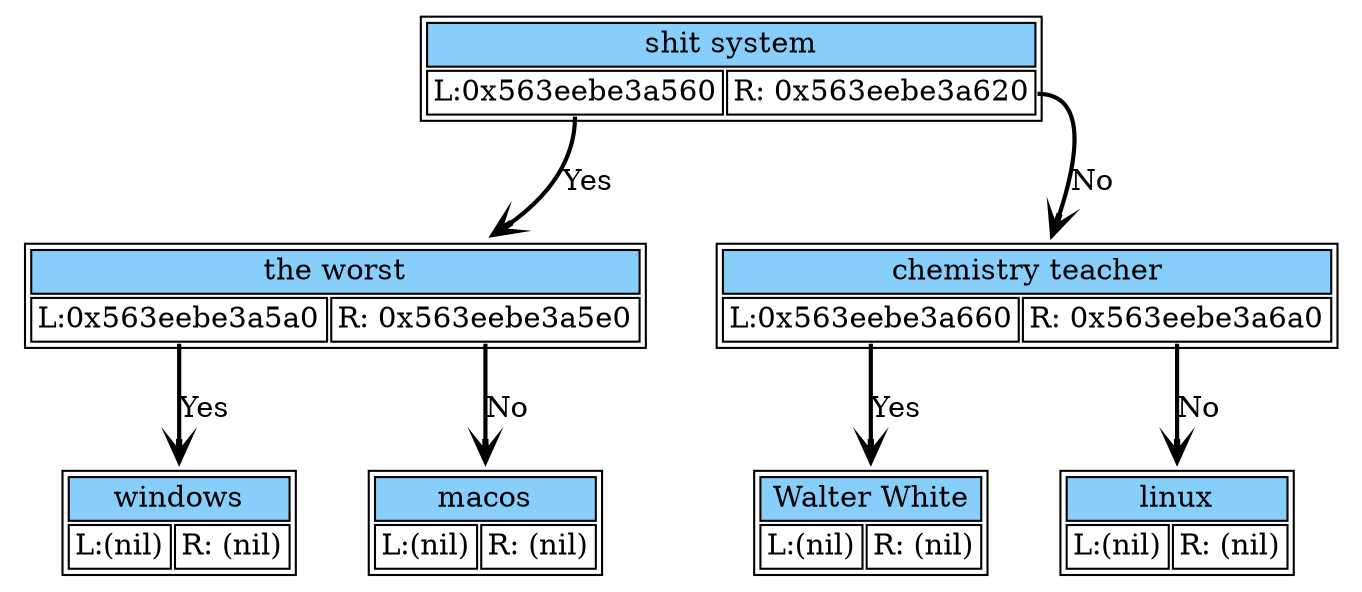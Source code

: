 digraph dump_graph {
	rankdir=TV; 
node0x563eebe3a5a0 [shape=plaintext
					label=<<table border='1' cellborder='1'>
					<tr><td colspan="2" bgcolor="lightskyblue" >windows</td></tr>
					<tr><td port= "lchild">L:(nil)</td><td port="rchild">R: (nil)</td></tr>
				</table>>];
node0x563eebe3a560 [shape=plaintext
					label=<<table border='1' cellborder='1'>
					<tr><td colspan="2" bgcolor="lightskyblue" >the worst</td></tr>
					<tr><td port= "lchild">L:0x563eebe3a5a0</td><td port="rchild">R: 0x563eebe3a5e0</td></tr>
				</table>>];
	node0x563eebe3a560:lchild -> node0x563eebe3a5a0[style=bold, arrowhead=vee label = "Yes"];
	node0x563eebe3a560:rchild -> node0x563eebe3a5e0[style=bold, arrowhead=vee label = "No"];
node0x563eebe3a5e0 [shape=plaintext
					label=<<table border='1' cellborder='1'>
					<tr><td colspan="2" bgcolor="lightskyblue" >macos</td></tr>
					<tr><td port= "lchild">L:(nil)</td><td port="rchild">R: (nil)</td></tr>
				</table>>];
node0x563eebe3a520 [shape=plaintext
					label=<<table border='1' cellborder='1'>
					<tr><td colspan="2" bgcolor="lightskyblue" >shit system</td></tr>
					<tr><td port= "lchild">L:0x563eebe3a560</td><td port="rchild">R: 0x563eebe3a620</td></tr>
				</table>>];
	node0x563eebe3a520:lchild -> node0x563eebe3a560[style=bold, arrowhead=vee label = "Yes"];
	node0x563eebe3a520:rchild -> node0x563eebe3a620[style=bold, arrowhead=vee label = "No"];
node0x563eebe3a660 [shape=plaintext
					label=<<table border='1' cellborder='1'>
					<tr><td colspan="2" bgcolor="lightskyblue" >Walter White</td></tr>
					<tr><td port= "lchild">L:(nil)</td><td port="rchild">R: (nil)</td></tr>
				</table>>];
node0x563eebe3a620 [shape=plaintext
					label=<<table border='1' cellborder='1'>
					<tr><td colspan="2" bgcolor="lightskyblue" >chemistry teacher</td></tr>
					<tr><td port= "lchild">L:0x563eebe3a660</td><td port="rchild">R: 0x563eebe3a6a0</td></tr>
				</table>>];
	node0x563eebe3a620:lchild -> node0x563eebe3a660[style=bold, arrowhead=vee label = "Yes"];
	node0x563eebe3a620:rchild -> node0x563eebe3a6a0[style=bold, arrowhead=vee label = "No"];
node0x563eebe3a6a0 [shape=plaintext
					label=<<table border='1' cellborder='1'>
					<tr><td colspan="2" bgcolor="lightskyblue" >linux</td></tr>
					<tr><td port= "lchild">L:(nil)</td><td port="rchild">R: (nil)</td></tr>
				</table>>];
}
